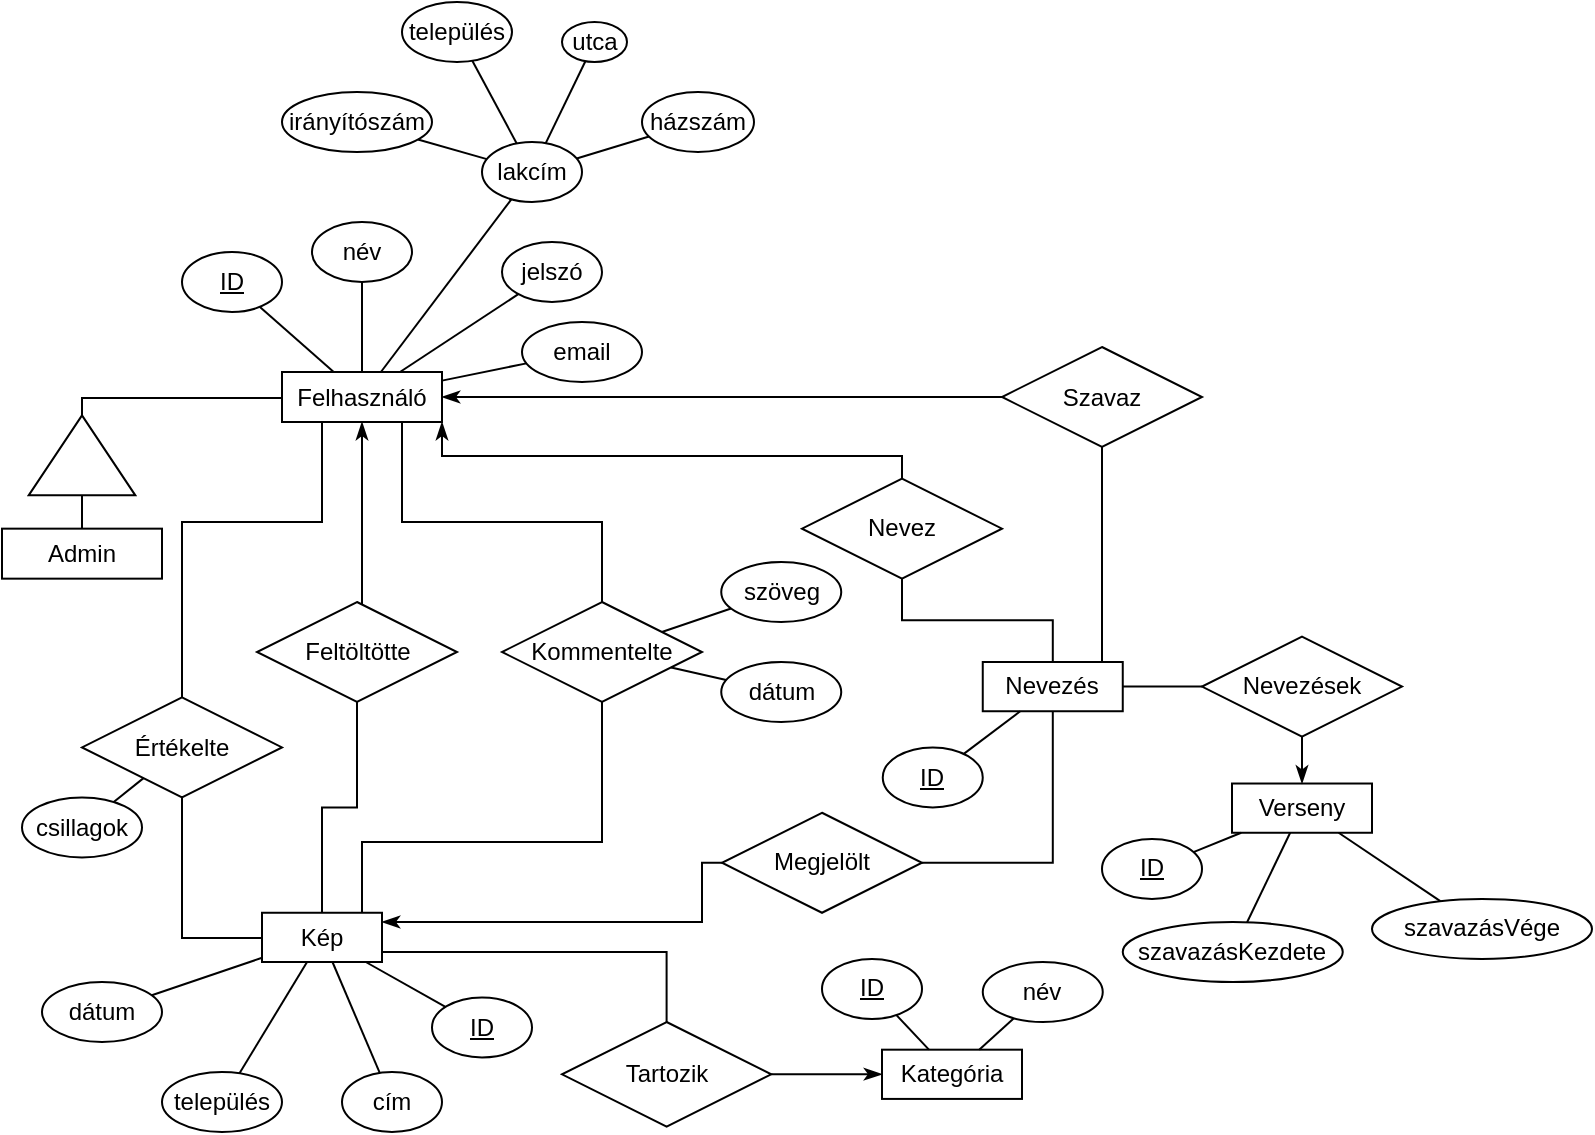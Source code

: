<mxfile version="13.7.3" type="device"><diagram id="7oqz01lMXKbs2QNrLGLY" name="1 oldal"><mxGraphModel dx="905" dy="805" grid="1" gridSize="10" guides="1" tooltips="1" connect="1" arrows="1" fold="1" page="1" pageScale="1" pageWidth="827" pageHeight="1169" math="0" shadow="0"><root><mxCell id="0"/><mxCell id="1" parent="0"/><mxCell id="7EJN0urTMHJltD60-iaD-75" style="edgeStyle=orthogonalEdgeStyle;rounded=0;orthogonalLoop=1;jettySize=auto;html=1;entryX=0.5;entryY=0;entryDx=0;entryDy=0;startArrow=none;startFill=0;endArrow=none;endFill=0;" parent="1" source="7EJN0urTMHJltD60-iaD-1" target="7EJN0urTMHJltD60-iaD-55" edge="1"><mxGeometry relative="1" as="geometry"><Array as="points"><mxPoint x="290" y="330"/><mxPoint x="220" y="330"/></Array></mxGeometry></mxCell><mxCell id="7EJN0urTMHJltD60-iaD-1" value="Felhasználó" style="whiteSpace=wrap;html=1;align=center;" parent="1" vertex="1"><mxGeometry x="270" y="255" width="80" height="25" as="geometry"/></mxCell><mxCell id="7EJN0urTMHJltD60-iaD-2" value="ID" style="ellipse;whiteSpace=wrap;html=1;align=center;verticalAlign=middle;horizontal=1;fontStyle=4" parent="1" vertex="1"><mxGeometry x="220" y="195" width="50" height="30" as="geometry"/></mxCell><mxCell id="7EJN0urTMHJltD60-iaD-3" value="név" style="ellipse;whiteSpace=wrap;html=1;align=center;" parent="1" vertex="1"><mxGeometry x="285" y="180" width="50" height="30" as="geometry"/></mxCell><mxCell id="7EJN0urTMHJltD60-iaD-4" value="email" style="ellipse;whiteSpace=wrap;html=1;align=center;" parent="1" vertex="1"><mxGeometry x="390" y="230" width="60" height="30" as="geometry"/></mxCell><mxCell id="7EJN0urTMHJltD60-iaD-5" value="jelszó" style="ellipse;whiteSpace=wrap;html=1;align=center;" parent="1" vertex="1"><mxGeometry x="380" y="190" width="50" height="30" as="geometry"/></mxCell><mxCell id="7EJN0urTMHJltD60-iaD-6" value="lakcím" style="ellipse;whiteSpace=wrap;html=1;align=center;" parent="1" vertex="1"><mxGeometry x="370" y="140" width="50" height="30" as="geometry"/></mxCell><mxCell id="7EJN0urTMHJltD60-iaD-8" value="" style="endArrow=none;html=1;rounded=0;" parent="1" source="7EJN0urTMHJltD60-iaD-2" target="7EJN0urTMHJltD60-iaD-1" edge="1"><mxGeometry relative="1" as="geometry"><mxPoint x="290" y="290" as="sourcePoint"/><mxPoint x="450" y="290" as="targetPoint"/></mxGeometry></mxCell><mxCell id="7EJN0urTMHJltD60-iaD-9" value="" style="endArrow=none;html=1;rounded=0;" parent="1" source="7EJN0urTMHJltD60-iaD-3" target="7EJN0urTMHJltD60-iaD-1" edge="1"><mxGeometry relative="1" as="geometry"><mxPoint x="290" y="290" as="sourcePoint"/><mxPoint x="450" y="290" as="targetPoint"/></mxGeometry></mxCell><mxCell id="7EJN0urTMHJltD60-iaD-10" value="" style="endArrow=none;html=1;rounded=0;" parent="1" source="7EJN0urTMHJltD60-iaD-1" target="7EJN0urTMHJltD60-iaD-6" edge="1"><mxGeometry relative="1" as="geometry"><mxPoint x="290" y="290" as="sourcePoint"/><mxPoint x="450" y="290" as="targetPoint"/></mxGeometry></mxCell><mxCell id="7EJN0urTMHJltD60-iaD-11" value="" style="endArrow=none;html=1;rounded=0;" parent="1" source="7EJN0urTMHJltD60-iaD-1" target="7EJN0urTMHJltD60-iaD-5" edge="1"><mxGeometry relative="1" as="geometry"><mxPoint x="300" y="300.0" as="sourcePoint"/><mxPoint x="460" y="300.0" as="targetPoint"/></mxGeometry></mxCell><mxCell id="7EJN0urTMHJltD60-iaD-13" value="" style="endArrow=none;html=1;rounded=0;" parent="1" source="7EJN0urTMHJltD60-iaD-1" target="7EJN0urTMHJltD60-iaD-4" edge="1"><mxGeometry relative="1" as="geometry"><mxPoint x="320" y="320.0" as="sourcePoint"/><mxPoint x="480" y="320.0" as="targetPoint"/></mxGeometry></mxCell><mxCell id="7EJN0urTMHJltD60-iaD-14" value="irányítószám" style="ellipse;whiteSpace=wrap;html=1;align=center;" parent="1" vertex="1"><mxGeometry x="270" y="115" width="75" height="30" as="geometry"/></mxCell><mxCell id="7EJN0urTMHJltD60-iaD-15" value="település" style="ellipse;whiteSpace=wrap;html=1;align=center;" parent="1" vertex="1"><mxGeometry x="330" y="70" width="55" height="30" as="geometry"/></mxCell><mxCell id="7EJN0urTMHJltD60-iaD-16" value="utca" style="ellipse;whiteSpace=wrap;html=1;align=center;" parent="1" vertex="1"><mxGeometry x="410" y="80" width="32.5" height="20" as="geometry"/></mxCell><mxCell id="7EJN0urTMHJltD60-iaD-17" value="házszám" style="ellipse;whiteSpace=wrap;html=1;align=center;" parent="1" vertex="1"><mxGeometry x="450" y="115" width="56" height="30" as="geometry"/></mxCell><mxCell id="7EJN0urTMHJltD60-iaD-18" value="" style="endArrow=none;html=1;rounded=0;" parent="1" source="7EJN0urTMHJltD60-iaD-14" target="7EJN0urTMHJltD60-iaD-6" edge="1"><mxGeometry relative="1" as="geometry"><mxPoint x="490.001" y="245.94" as="sourcePoint"/><mxPoint x="543.765" y="159.997" as="targetPoint"/></mxGeometry></mxCell><mxCell id="7EJN0urTMHJltD60-iaD-19" value="" style="endArrow=none;html=1;rounded=0;" parent="1" source="7EJN0urTMHJltD60-iaD-15" target="7EJN0urTMHJltD60-iaD-6" edge="1"><mxGeometry relative="1" as="geometry"><mxPoint x="352.511" y="275.0" as="sourcePoint"/><mxPoint x="406.275" y="189.057" as="targetPoint"/></mxGeometry></mxCell><mxCell id="7EJN0urTMHJltD60-iaD-20" value="" style="endArrow=none;html=1;rounded=0;" parent="1" source="7EJN0urTMHJltD60-iaD-16" target="7EJN0urTMHJltD60-iaD-6" edge="1"><mxGeometry relative="1" as="geometry"><mxPoint x="362.511" y="285.0" as="sourcePoint"/><mxPoint x="416.275" y="199.057" as="targetPoint"/></mxGeometry></mxCell><mxCell id="7EJN0urTMHJltD60-iaD-21" value="" style="endArrow=none;html=1;rounded=0;" parent="1" source="7EJN0urTMHJltD60-iaD-17" target="7EJN0urTMHJltD60-iaD-6" edge="1"><mxGeometry relative="1" as="geometry"><mxPoint x="372.511" y="295.0" as="sourcePoint"/><mxPoint x="426.275" y="209.057" as="targetPoint"/></mxGeometry></mxCell><mxCell id="7EJN0urTMHJltD60-iaD-23" value="Kép" style="whiteSpace=wrap;html=1;align=center;" parent="1" vertex="1"><mxGeometry x="260" y="525.38" width="60" height="24.62" as="geometry"/></mxCell><mxCell id="7EJN0urTMHJltD60-iaD-24" value="ID" style="ellipse;whiteSpace=wrap;html=1;align=center;fontStyle=4" parent="1" vertex="1"><mxGeometry x="345" y="567.69" width="50" height="30" as="geometry"/></mxCell><mxCell id="7EJN0urTMHJltD60-iaD-25" value="cím" style="ellipse;whiteSpace=wrap;html=1;align=center;" parent="1" vertex="1"><mxGeometry x="300" y="605" width="50" height="30" as="geometry"/></mxCell><mxCell id="7EJN0urTMHJltD60-iaD-26" value="dátum" style="ellipse;whiteSpace=wrap;html=1;align=center;" parent="1" vertex="1"><mxGeometry x="150" y="560" width="60" height="30" as="geometry"/></mxCell><mxCell id="7EJN0urTMHJltD60-iaD-27" value="település" style="ellipse;whiteSpace=wrap;html=1;align=center;" parent="1" vertex="1"><mxGeometry x="210" y="605" width="60" height="30" as="geometry"/></mxCell><mxCell id="7EJN0urTMHJltD60-iaD-28" value="" style="endArrow=none;html=1;rounded=0;" parent="1" source="7EJN0urTMHJltD60-iaD-24" target="7EJN0urTMHJltD60-iaD-23" edge="1"><mxGeometry relative="1" as="geometry"><mxPoint x="280" y="560.38" as="sourcePoint"/><mxPoint x="440" y="560.38" as="targetPoint"/></mxGeometry></mxCell><mxCell id="7EJN0urTMHJltD60-iaD-29" value="" style="endArrow=none;html=1;rounded=0;" parent="1" source="7EJN0urTMHJltD60-iaD-25" target="7EJN0urTMHJltD60-iaD-23" edge="1"><mxGeometry relative="1" as="geometry"><mxPoint x="280" y="560.38" as="sourcePoint"/><mxPoint x="440" y="560.38" as="targetPoint"/></mxGeometry></mxCell><mxCell id="7EJN0urTMHJltD60-iaD-31" value="" style="endArrow=none;html=1;rounded=0;" parent="1" source="7EJN0urTMHJltD60-iaD-23" target="7EJN0urTMHJltD60-iaD-27" edge="1"><mxGeometry relative="1" as="geometry"><mxPoint x="300" y="580.38" as="sourcePoint"/><mxPoint x="460" y="580.38" as="targetPoint"/></mxGeometry></mxCell><mxCell id="7EJN0urTMHJltD60-iaD-32" value="" style="endArrow=none;html=1;rounded=0;" parent="1" source="7EJN0urTMHJltD60-iaD-23" target="7EJN0urTMHJltD60-iaD-26" edge="1"><mxGeometry relative="1" as="geometry"><mxPoint x="310" y="590.38" as="sourcePoint"/><mxPoint x="470" y="590.38" as="targetPoint"/></mxGeometry></mxCell><mxCell id="7EJN0urTMHJltD60-iaD-33" value="Kategória" style="whiteSpace=wrap;html=1;align=center;" parent="1" vertex="1"><mxGeometry x="570" y="593.84" width="70" height="24.62" as="geometry"/></mxCell><mxCell id="7EJN0urTMHJltD60-iaD-34" value="ID" style="ellipse;whiteSpace=wrap;html=1;align=center;fontStyle=4" parent="1" vertex="1"><mxGeometry x="540" y="548.46" width="50" height="30" as="geometry"/></mxCell><mxCell id="7EJN0urTMHJltD60-iaD-35" value="név" style="ellipse;whiteSpace=wrap;html=1;align=center;" parent="1" vertex="1"><mxGeometry x="620.38" y="550" width="60" height="30" as="geometry"/></mxCell><mxCell id="7EJN0urTMHJltD60-iaD-36" value="" style="endArrow=none;html=1;rounded=0;" parent="1" source="7EJN0urTMHJltD60-iaD-34" target="7EJN0urTMHJltD60-iaD-33" edge="1"><mxGeometry relative="1" as="geometry"><mxPoint x="610" y="510.38" as="sourcePoint"/><mxPoint x="770" y="510.38" as="targetPoint"/></mxGeometry></mxCell><mxCell id="7EJN0urTMHJltD60-iaD-39" value="" style="endArrow=none;html=1;rounded=0;" parent="1" source="7EJN0urTMHJltD60-iaD-33" target="7EJN0urTMHJltD60-iaD-35" edge="1"><mxGeometry relative="1" as="geometry"><mxPoint x="640" y="540.38" as="sourcePoint"/><mxPoint x="800" y="540.38" as="targetPoint"/></mxGeometry></mxCell><mxCell id="7EJN0urTMHJltD60-iaD-81" style="edgeStyle=orthogonalEdgeStyle;rounded=0;orthogonalLoop=1;jettySize=auto;html=1;startArrow=none;startFill=0;endArrow=none;endFill=0;" parent="1" source="7EJN0urTMHJltD60-iaD-51" target="7EJN0urTMHJltD60-iaD-23" edge="1"><mxGeometry relative="1" as="geometry"><Array as="points"><mxPoint x="462" y="545"/></Array></mxGeometry></mxCell><mxCell id="7EJN0urTMHJltD60-iaD-82" style="edgeStyle=orthogonalEdgeStyle;rounded=0;orthogonalLoop=1;jettySize=auto;html=1;startArrow=none;startFill=0;endArrow=classicThin;endFill=1;" parent="1" source="7EJN0urTMHJltD60-iaD-51" target="7EJN0urTMHJltD60-iaD-33" edge="1"><mxGeometry relative="1" as="geometry"/></mxCell><mxCell id="7EJN0urTMHJltD60-iaD-51" value="Tartozik" style="shape=rhombus;perimeter=rhombusPerimeter;whiteSpace=wrap;html=1;align=center;" parent="1" vertex="1"><mxGeometry x="410" y="580" width="104.62" height="52.31" as="geometry"/></mxCell><mxCell id="7EJN0urTMHJltD60-iaD-78" style="edgeStyle=orthogonalEdgeStyle;rounded=0;orthogonalLoop=1;jettySize=auto;html=1;startArrow=none;startFill=0;endArrow=none;endFill=0;" parent="1" source="7EJN0urTMHJltD60-iaD-55" target="7EJN0urTMHJltD60-iaD-23" edge="1"><mxGeometry relative="1" as="geometry"><Array as="points"><mxPoint x="220" y="538"/></Array></mxGeometry></mxCell><mxCell id="7EJN0urTMHJltD60-iaD-55" value="Értékelte" style="shape=rhombus;perimeter=rhombusPerimeter;whiteSpace=wrap;html=1;align=center;" parent="1" vertex="1"><mxGeometry x="170" y="417.69" width="100" height="50" as="geometry"/></mxCell><mxCell id="7EJN0urTMHJltD60-iaD-59" value="csillagok" style="ellipse;whiteSpace=wrap;html=1;align=center;" parent="1" vertex="1"><mxGeometry x="140" y="467.69" width="60" height="30" as="geometry"/></mxCell><mxCell id="7EJN0urTMHJltD60-iaD-60" value="" style="endArrow=none;html=1;rounded=0;" parent="1" source="7EJN0urTMHJltD60-iaD-59" target="7EJN0urTMHJltD60-iaD-55" edge="1"><mxGeometry relative="1" as="geometry"><mxPoint x="250" y="417.69" as="sourcePoint"/><mxPoint x="339.796" y="307.69" as="targetPoint"/></mxGeometry></mxCell><mxCell id="7EJN0urTMHJltD60-iaD-77" style="edgeStyle=orthogonalEdgeStyle;rounded=0;orthogonalLoop=1;jettySize=auto;html=1;startArrow=none;startFill=0;endArrow=none;endFill=0;" parent="1" source="7EJN0urTMHJltD60-iaD-61" target="7EJN0urTMHJltD60-iaD-1" edge="1"><mxGeometry relative="1" as="geometry"><Array as="points"><mxPoint x="430" y="330"/><mxPoint x="330" y="330"/></Array></mxGeometry></mxCell><mxCell id="7EJN0urTMHJltD60-iaD-80" style="edgeStyle=orthogonalEdgeStyle;rounded=0;orthogonalLoop=1;jettySize=auto;html=1;startArrow=none;startFill=0;endArrow=none;endFill=0;" parent="1" source="7EJN0urTMHJltD60-iaD-61" target="7EJN0urTMHJltD60-iaD-23" edge="1"><mxGeometry relative="1" as="geometry"><Array as="points"><mxPoint x="430" y="490"/><mxPoint x="310" y="490"/></Array></mxGeometry></mxCell><mxCell id="7EJN0urTMHJltD60-iaD-61" value="Kommentelte" style="shape=rhombus;perimeter=rhombusPerimeter;whiteSpace=wrap;html=1;align=center;" parent="1" vertex="1"><mxGeometry x="380" y="370" width="100" height="50" as="geometry"/></mxCell><mxCell id="7EJN0urTMHJltD60-iaD-64" value="szöveg" style="ellipse;whiteSpace=wrap;html=1;align=center;" parent="1" vertex="1"><mxGeometry x="489.62" y="350" width="60" height="30" as="geometry"/></mxCell><mxCell id="7EJN0urTMHJltD60-iaD-65" value="dátum" style="ellipse;whiteSpace=wrap;html=1;align=center;" parent="1" vertex="1"><mxGeometry x="489.62" y="400" width="60" height="30" as="geometry"/></mxCell><mxCell id="7EJN0urTMHJltD60-iaD-66" value="" style="endArrow=none;html=1;rounded=0;" parent="1" source="7EJN0urTMHJltD60-iaD-65" target="7EJN0urTMHJltD60-iaD-61" edge="1"><mxGeometry relative="1" as="geometry"><mxPoint x="409.143" y="260.0" as="sourcePoint"/><mxPoint x="472" y="370" as="targetPoint"/></mxGeometry></mxCell><mxCell id="7EJN0urTMHJltD60-iaD-67" value="" style="endArrow=none;html=1;rounded=0;" parent="1" source="7EJN0urTMHJltD60-iaD-64" target="7EJN0urTMHJltD60-iaD-61" edge="1"><mxGeometry relative="1" as="geometry"><mxPoint x="419.143" y="270.0" as="sourcePoint"/><mxPoint x="482" y="380" as="targetPoint"/></mxGeometry></mxCell><mxCell id="7EJN0urTMHJltD60-iaD-76" style="edgeStyle=orthogonalEdgeStyle;rounded=0;orthogonalLoop=1;jettySize=auto;html=1;startArrow=none;startFill=0;endArrow=classicThin;endFill=1;" parent="1" source="7EJN0urTMHJltD60-iaD-68" target="7EJN0urTMHJltD60-iaD-1" edge="1"><mxGeometry relative="1" as="geometry"><Array as="points"><mxPoint x="310" y="350"/><mxPoint x="310" y="350"/></Array></mxGeometry></mxCell><mxCell id="7EJN0urTMHJltD60-iaD-79" style="edgeStyle=orthogonalEdgeStyle;rounded=0;orthogonalLoop=1;jettySize=auto;html=1;startArrow=none;startFill=0;endArrow=none;endFill=0;" parent="1" source="7EJN0urTMHJltD60-iaD-68" target="7EJN0urTMHJltD60-iaD-23" edge="1"><mxGeometry relative="1" as="geometry"/></mxCell><mxCell id="7EJN0urTMHJltD60-iaD-68" value="Feltöltötte" style="shape=rhombus;perimeter=rhombusPerimeter;whiteSpace=wrap;html=1;align=center;" parent="1" vertex="1"><mxGeometry x="257.5" y="370" width="100" height="50" as="geometry"/></mxCell><mxCell id="7EJN0urTMHJltD60-iaD-74" style="edgeStyle=orthogonalEdgeStyle;rounded=0;orthogonalLoop=1;jettySize=auto;html=1;startArrow=none;startFill=0;endArrow=none;endFill=0;exitX=1;exitY=0.5;exitDx=0;exitDy=0;" parent="1" source="7EJN0urTMHJltD60-iaD-71" target="7EJN0urTMHJltD60-iaD-1" edge="1"><mxGeometry relative="1" as="geometry"><Array as="points"><mxPoint x="170" y="268"/></Array></mxGeometry></mxCell><mxCell id="7EJN0urTMHJltD60-iaD-71" value="" style="triangle;whiteSpace=wrap;html=1;rotation=-90;" parent="1" vertex="1"><mxGeometry x="150" y="270" width="40" height="53.33" as="geometry"/></mxCell><mxCell id="7EJN0urTMHJltD60-iaD-73" style="edgeStyle=orthogonalEdgeStyle;rounded=0;orthogonalLoop=1;jettySize=auto;html=1;startArrow=none;startFill=0;endArrow=none;endFill=0;" parent="1" source="7EJN0urTMHJltD60-iaD-72" target="7EJN0urTMHJltD60-iaD-71" edge="1"><mxGeometry relative="1" as="geometry"><Array as="points"><mxPoint x="170" y="325"/><mxPoint x="170" y="325"/></Array></mxGeometry></mxCell><mxCell id="7EJN0urTMHJltD60-iaD-72" value="Admin" style="whiteSpace=wrap;html=1;align=center;" parent="1" vertex="1"><mxGeometry x="130" y="333.33" width="80" height="25" as="geometry"/></mxCell><mxCell id="7EJN0urTMHJltD60-iaD-83" value="Verseny" style="whiteSpace=wrap;html=1;align=center;" parent="1" vertex="1"><mxGeometry x="745" y="460.76" width="70" height="24.62" as="geometry"/></mxCell><mxCell id="7EJN0urTMHJltD60-iaD-85" style="edgeStyle=orthogonalEdgeStyle;rounded=0;orthogonalLoop=1;jettySize=auto;html=1;startArrow=none;startFill=0;endArrow=none;endFill=0;" parent="1" source="7EJN0urTMHJltD60-iaD-84" target="7EJN0urTMHJltD60-iaD-97" edge="1"><mxGeometry relative="1" as="geometry"/></mxCell><mxCell id="7EJN0urTMHJltD60-iaD-86" style="edgeStyle=orthogonalEdgeStyle;rounded=0;orthogonalLoop=1;jettySize=auto;html=1;startArrow=none;startFill=0;endArrow=classicThin;endFill=1;" parent="1" source="7EJN0urTMHJltD60-iaD-84" target="7EJN0urTMHJltD60-iaD-1" edge="1"><mxGeometry relative="1" as="geometry"><Array as="points"><mxPoint x="350" y="297"/></Array></mxGeometry></mxCell><mxCell id="7EJN0urTMHJltD60-iaD-84" value="Nevez" style="shape=rhombus;perimeter=rhombusPerimeter;whiteSpace=wrap;html=1;align=center;" parent="1" vertex="1"><mxGeometry x="530" y="308.33" width="100" height="50" as="geometry"/></mxCell><mxCell id="7EJN0urTMHJltD60-iaD-88" value="szavazásKezdete" style="ellipse;whiteSpace=wrap;html=1;align=center;" parent="1" vertex="1"><mxGeometry x="690.38" y="530" width="110" height="30" as="geometry"/></mxCell><mxCell id="7EJN0urTMHJltD60-iaD-89" value="szavazásVége" style="ellipse;whiteSpace=wrap;html=1;align=center;" parent="1" vertex="1"><mxGeometry x="815" y="518.46" width="110" height="30" as="geometry"/></mxCell><mxCell id="7EJN0urTMHJltD60-iaD-90" value="" style="endArrow=none;html=1;" parent="1" source="7EJN0urTMHJltD60-iaD-83" target="7EJN0urTMHJltD60-iaD-88" edge="1"><mxGeometry width="50" height="50" relative="1" as="geometry"><mxPoint x="860" y="528.33" as="sourcePoint"/><mxPoint x="910" y="478.33" as="targetPoint"/></mxGeometry></mxCell><mxCell id="7EJN0urTMHJltD60-iaD-91" value="" style="endArrow=none;html=1;" parent="1" source="7EJN0urTMHJltD60-iaD-83" target="7EJN0urTMHJltD60-iaD-89" edge="1"><mxGeometry width="50" height="50" relative="1" as="geometry"><mxPoint x="1022.662" y="402.69" as="sourcePoint"/><mxPoint x="1044.774" y="387.279" as="targetPoint"/></mxGeometry></mxCell><mxCell id="7EJN0urTMHJltD60-iaD-102" style="edgeStyle=orthogonalEdgeStyle;rounded=0;orthogonalLoop=1;jettySize=auto;html=1;entryX=0;entryY=0.5;entryDx=0;entryDy=0;startArrow=none;startFill=0;endArrow=none;endFill=0;" parent="1" source="7EJN0urTMHJltD60-iaD-97" target="7EJN0urTMHJltD60-iaD-101" edge="1"><mxGeometry relative="1" as="geometry"/></mxCell><mxCell id="7EJN0urTMHJltD60-iaD-97" value="Nevezés" style="whiteSpace=wrap;html=1;align=center;" parent="1" vertex="1"><mxGeometry x="620.38" y="400" width="70" height="24.62" as="geometry"/></mxCell><mxCell id="7EJN0urTMHJltD60-iaD-99" style="edgeStyle=orthogonalEdgeStyle;rounded=0;orthogonalLoop=1;jettySize=auto;html=1;startArrow=none;startFill=0;endArrow=classicThin;endFill=1;" parent="1" source="7EJN0urTMHJltD60-iaD-98" target="7EJN0urTMHJltD60-iaD-23" edge="1"><mxGeometry relative="1" as="geometry"><Array as="points"><mxPoint x="480" y="500"/><mxPoint x="480" y="530"/></Array></mxGeometry></mxCell><mxCell id="7EJN0urTMHJltD60-iaD-100" style="edgeStyle=orthogonalEdgeStyle;rounded=0;orthogonalLoop=1;jettySize=auto;html=1;startArrow=none;startFill=0;endArrow=none;endFill=0;" parent="1" source="7EJN0urTMHJltD60-iaD-98" target="7EJN0urTMHJltD60-iaD-97" edge="1"><mxGeometry relative="1" as="geometry"/></mxCell><mxCell id="7EJN0urTMHJltD60-iaD-98" value="Megjelölt" style="shape=rhombus;perimeter=rhombusPerimeter;whiteSpace=wrap;html=1;align=center;" parent="1" vertex="1"><mxGeometry x="490" y="475.38" width="100" height="50" as="geometry"/></mxCell><mxCell id="7EJN0urTMHJltD60-iaD-103" style="edgeStyle=orthogonalEdgeStyle;rounded=0;orthogonalLoop=1;jettySize=auto;html=1;startArrow=none;startFill=0;endArrow=classicThin;endFill=1;" parent="1" source="7EJN0urTMHJltD60-iaD-101" target="7EJN0urTMHJltD60-iaD-83" edge="1"><mxGeometry relative="1" as="geometry"/></mxCell><mxCell id="7EJN0urTMHJltD60-iaD-101" value="Nevezések" style="shape=rhombus;perimeter=rhombusPerimeter;whiteSpace=wrap;html=1;align=center;" parent="1" vertex="1"><mxGeometry x="730" y="387.31" width="100" height="50" as="geometry"/></mxCell><mxCell id="7EJN0urTMHJltD60-iaD-105" style="edgeStyle=orthogonalEdgeStyle;rounded=0;orthogonalLoop=1;jettySize=auto;html=1;startArrow=none;startFill=0;endArrow=classicThin;endFill=1;" parent="1" source="7EJN0urTMHJltD60-iaD-104" target="7EJN0urTMHJltD60-iaD-1" edge="1"><mxGeometry relative="1" as="geometry"/></mxCell><mxCell id="7EJN0urTMHJltD60-iaD-107" style="edgeStyle=orthogonalEdgeStyle;rounded=0;orthogonalLoop=1;jettySize=auto;html=1;startArrow=none;startFill=0;endArrow=none;endFill=0;" parent="1" source="7EJN0urTMHJltD60-iaD-104" target="7EJN0urTMHJltD60-iaD-97" edge="1"><mxGeometry relative="1" as="geometry"><Array as="points"><mxPoint x="680" y="320"/><mxPoint x="680" y="320"/></Array></mxGeometry></mxCell><mxCell id="7EJN0urTMHJltD60-iaD-104" value="Szavaz" style="shape=rhombus;perimeter=rhombusPerimeter;whiteSpace=wrap;html=1;align=center;" parent="1" vertex="1"><mxGeometry x="630" y="242.5" width="100" height="50" as="geometry"/></mxCell><mxCell id="lrG6McuZOmqL53P-rmfz-1" value="ID" style="ellipse;whiteSpace=wrap;html=1;align=center;fontStyle=4" vertex="1" parent="1"><mxGeometry x="680" y="488.46" width="50" height="30" as="geometry"/></mxCell><mxCell id="lrG6McuZOmqL53P-rmfz-2" value="" style="endArrow=none;html=1;" edge="1" parent="1" source="lrG6McuZOmqL53P-rmfz-1" target="7EJN0urTMHJltD60-iaD-83"><mxGeometry width="50" height="50" relative="1" as="geometry"><mxPoint x="794.103" y="507.31" as="sourcePoint"/><mxPoint x="805.021" y="540.062" as="targetPoint"/></mxGeometry></mxCell><mxCell id="lrG6McuZOmqL53P-rmfz-3" value="ID" style="ellipse;whiteSpace=wrap;html=1;align=center;fontStyle=4" vertex="1" parent="1"><mxGeometry x="570.38" y="442.69" width="50" height="30" as="geometry"/></mxCell><mxCell id="lrG6McuZOmqL53P-rmfz-4" value="" style="endArrow=none;html=1;" edge="1" parent="1" source="lrG6McuZOmqL53P-rmfz-3" target="7EJN0urTMHJltD60-iaD-97"><mxGeometry width="50" height="50" relative="1" as="geometry"><mxPoint x="733.704" y="525.047" as="sourcePoint"/><mxPoint x="766.919" y="507.31" as="targetPoint"/></mxGeometry></mxCell></root></mxGraphModel></diagram></mxfile>